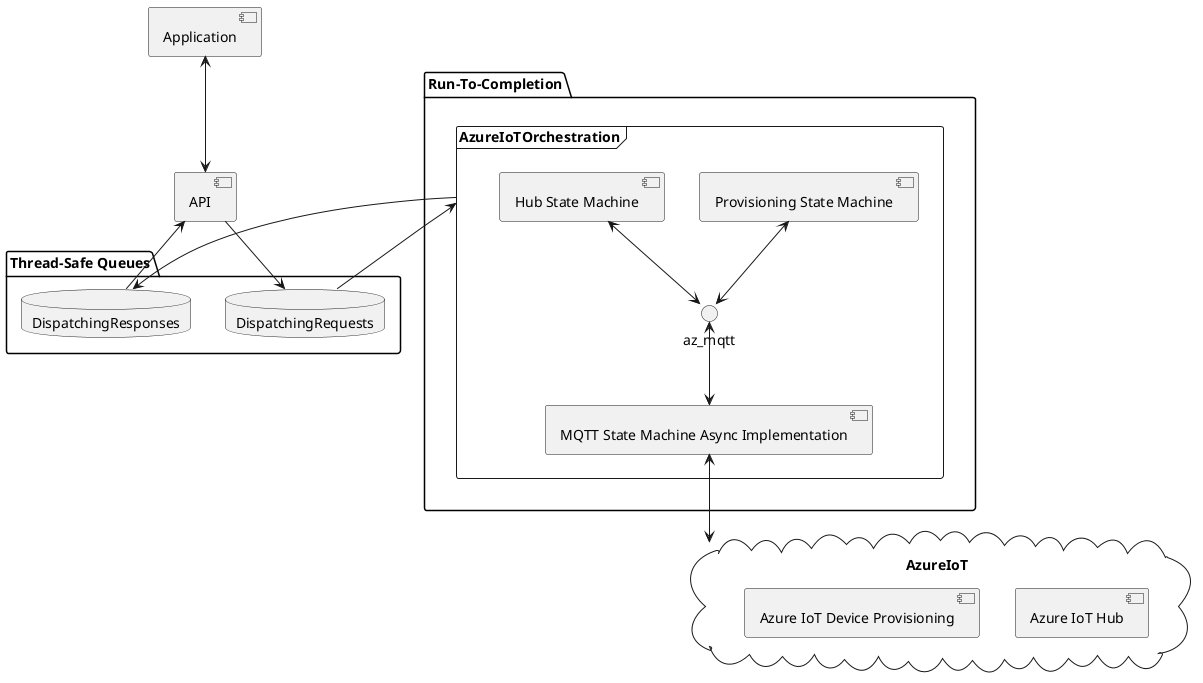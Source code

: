 @startuml Azure IoT HFSM

package "Run-To-Completion" as RTC {
    frame AzureIoTOrchestration {
        [Provisioning State Machine]
        [Hub State Machine]
        interface az_mqtt
        [MQTT State Machine Async Implementation]
    }
}

cloud AzureIoT {
    [Azure IoT Hub]
    [Azure IoT Device Provisioning]
}

package "Thread-Safe Queues" {
database DispatchingRequests
database DispatchingResponses
}

[Provisioning State Machine] <--> az_mqtt
[Hub State Machine] <--> az_mqtt
az_mqtt <--> [MQTT State Machine Async Implementation]
[MQTT State Machine Async Implementation] <--> AzureIoT
[Application] <--> [API]
[API] --> DispatchingRequests
DispatchingRequests --> AzureIoTOrchestration
AzureIoTOrchestration --> DispatchingResponses
DispatchingResponses --> API

@enduml
